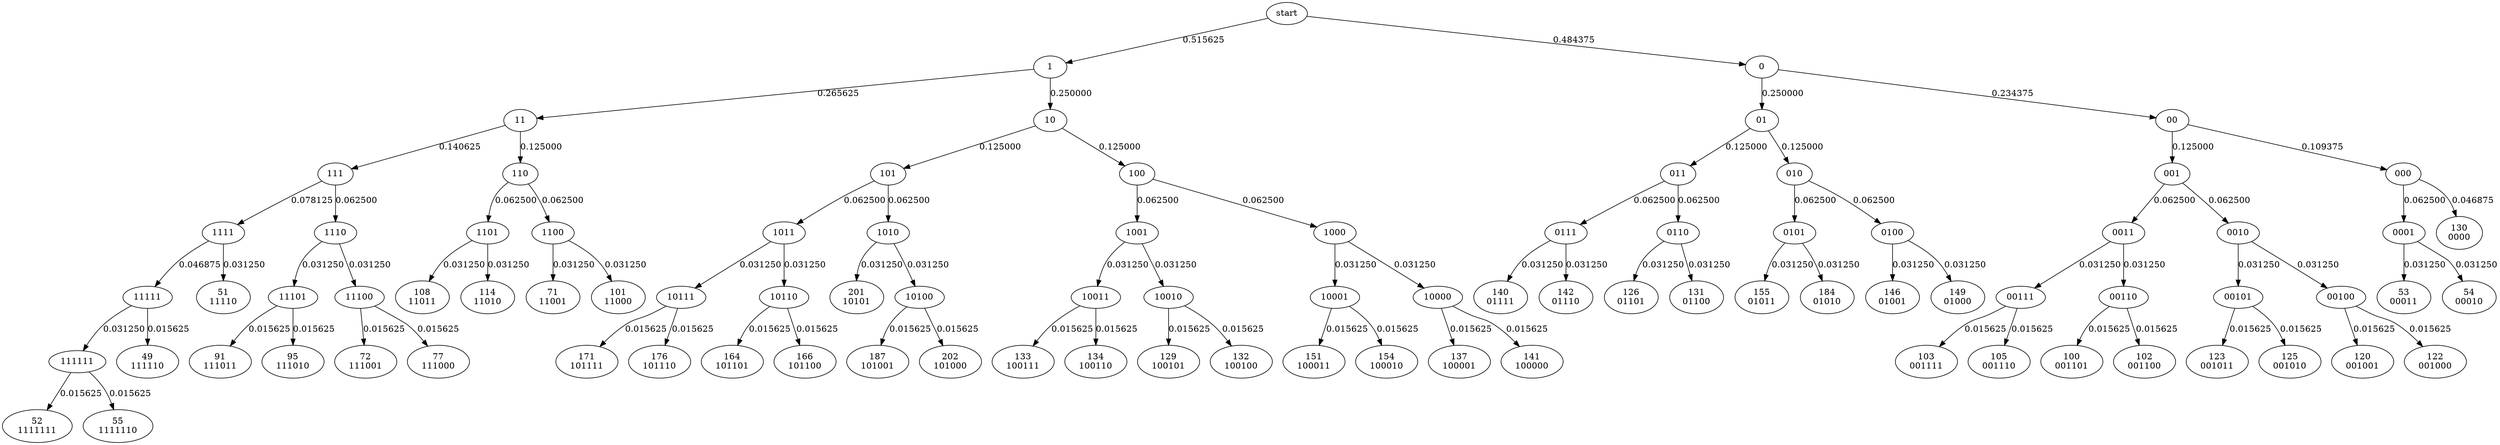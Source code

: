 digraph G {
start -> 1 [label=0.515625]
start -> 0 [label=0.484375]
1 -> 11 [label=0.265625]
1 -> 10 [label=0.250000]
0 -> 01 [label=0.250000]
0 -> 00 [label=0.234375]
11 -> 111 [label=0.140625]
11 -> 110 [label=0.125000]
10 -> 101 [label=0.125000]
10 -> 100 [label=0.125000]
01 -> 011 [label=0.125000]
01 -> 010 [label=0.125000]
00 -> 001 [label=0.125000]
00 -> 000 [label=0.109375]
111 -> 1111 [label=0.078125]
111 -> 1110 [label=0.062500]
110 -> 1101 [label=0.062500]
110 -> 1100 [label=0.062500]
011 -> 0111 [label=0.062500]
011 -> 0110 [label=0.062500]
010 -> 0101 [label=0.062500]
010 -> 0100 [label=0.062500]
101 -> 1011 [label=0.062500]
101 -> 1010 [label=0.062500]
100 -> 1001 [label=0.062500]
100 -> 1000 [label=0.062500]
001 -> 0011 [label=0.062500]
001 -> 0010 [label=0.062500]
000 -> 0001 [label=0.062500]
000 -> 0000 [label=0.046875]
1111 -> 11111 [label=0.046875]
1111 -> 11110 [label=0.031250]
1110 -> 11101 [label=0.031250]
1110 -> 11100 [label=0.031250]
0011 -> 00111 [label=0.031250]
0011 -> 00110 [label=0.031250]
0010 -> 00101 [label=0.031250]
0010 -> 00100 [label=0.031250]
1001 -> 10011 [label=0.031250]
1001 -> 10010 [label=0.031250]
1000 -> 10001 [label=0.031250]
1000 -> 10000 [label=0.031250]
1011 -> 10111 [label=0.031250]
1011 -> 10110 [label=0.031250]
1010 -> 10101 [label=0.031250]
1010 -> 10100 [label=0.031250]
0101 -> 01011 [label=0.031250]
0101 -> 01010 [label=0.031250]
0100 -> 01001 [label=0.031250]
0100 -> 01000 [label=0.031250]
0111 -> 01111 [label=0.031250]
0111 -> 01110 [label=0.031250]
0110 -> 01101 [label=0.031250]
0110 -> 01100 [label=0.031250]
1101 -> 11011 [label=0.031250]
1101 -> 11010 [label=0.031250]
1100 -> 11001 [label=0.031250]
1100 -> 11000 [label=0.031250]
0001 -> 00011 [label=0.031250]
0001 -> 00010 [label=0.031250]
11111 -> 111111 [label=0.031250]
11111 -> 111110 [label=0.015625]
10100 -> 101001 [label=0.015625]
10100 -> 101000 [label=0.015625]
10111 -> 101111 [label=0.015625]
10111 -> 101110 [label=0.015625]
10110 -> 101101 [label=0.015625]
10110 -> 101100 [label=0.015625]
10001 -> 100011 [label=0.015625]
10001 -> 100010 [label=0.015625]
10000 -> 100001 [label=0.015625]
10000 -> 100000 [label=0.015625]
10011 -> 100111 [label=0.015625]
10011 -> 100110 [label=0.015625]
10010 -> 100101 [label=0.015625]
10010 -> 100100 [label=0.015625]
00101 -> 001011 [label=0.015625]
00101 -> 001010 [label=0.015625]
00100 -> 001001 [label=0.015625]
00100 -> 001000 [label=0.015625]
00111 -> 001111 [label=0.015625]
00111 -> 001110 [label=0.015625]
00110 -> 001101 [label=0.015625]
00110 -> 001100 [label=0.015625]
11101 -> 111011 [label=0.015625]
11101 -> 111010 [label=0.015625]
11100 -> 111001 [label=0.015625]
11100 -> 111000 [label=0.015625]
111111 -> 1111111 [label=0.015625]
111111 -> 1111110 [label=0.015625]
0000 [label=<130<BR/>0000>]
11110 [label=<51<BR/>11110>]
00011 [label=<53<BR/>00011>]
00010 [label=<54<BR/>00010>]
11001 [label=<71<BR/>11001>]
11000 [label=<101<BR/>11000>]
11011 [label=<108<BR/>11011>]
11010 [label=<114<BR/>11010>]
01101 [label=<126<BR/>01101>]
01100 [label=<131<BR/>01100>]
01111 [label=<140<BR/>01111>]
01110 [label=<142<BR/>01110>]
01001 [label=<146<BR/>01001>]
01000 [label=<149<BR/>01000>]
01011 [label=<155<BR/>01011>]
01010 [label=<184<BR/>01010>]
10101 [label=<201<BR/>10101>]
111110 [label=<49<BR/>111110>]
1111111 [label=<52<BR/>1111111>]
1111110 [label=<55<BR/>1111110>]
111001 [label=<72<BR/>111001>]
111000 [label=<77<BR/>111000>]
111011 [label=<91<BR/>111011>]
111010 [label=<95<BR/>111010>]
001101 [label=<100<BR/>001101>]
001100 [label=<102<BR/>001100>]
001111 [label=<103<BR/>001111>]
001110 [label=<105<BR/>001110>]
001001 [label=<120<BR/>001001>]
001000 [label=<122<BR/>001000>]
001011 [label=<123<BR/>001011>]
001010 [label=<125<BR/>001010>]
100101 [label=<129<BR/>100101>]
100100 [label=<132<BR/>100100>]
100111 [label=<133<BR/>100111>]
100110 [label=<134<BR/>100110>]
100001 [label=<137<BR/>100001>]
100000 [label=<141<BR/>100000>]
100011 [label=<151<BR/>100011>]
100010 [label=<154<BR/>100010>]
101101 [label=<164<BR/>101101>]
101100 [label=<166<BR/>101100>]
101111 [label=<171<BR/>101111>]
101110 [label=<176<BR/>101110>]
101001 [label=<187<BR/>101001>]
101000 [label=<202<BR/>101000>]
}
